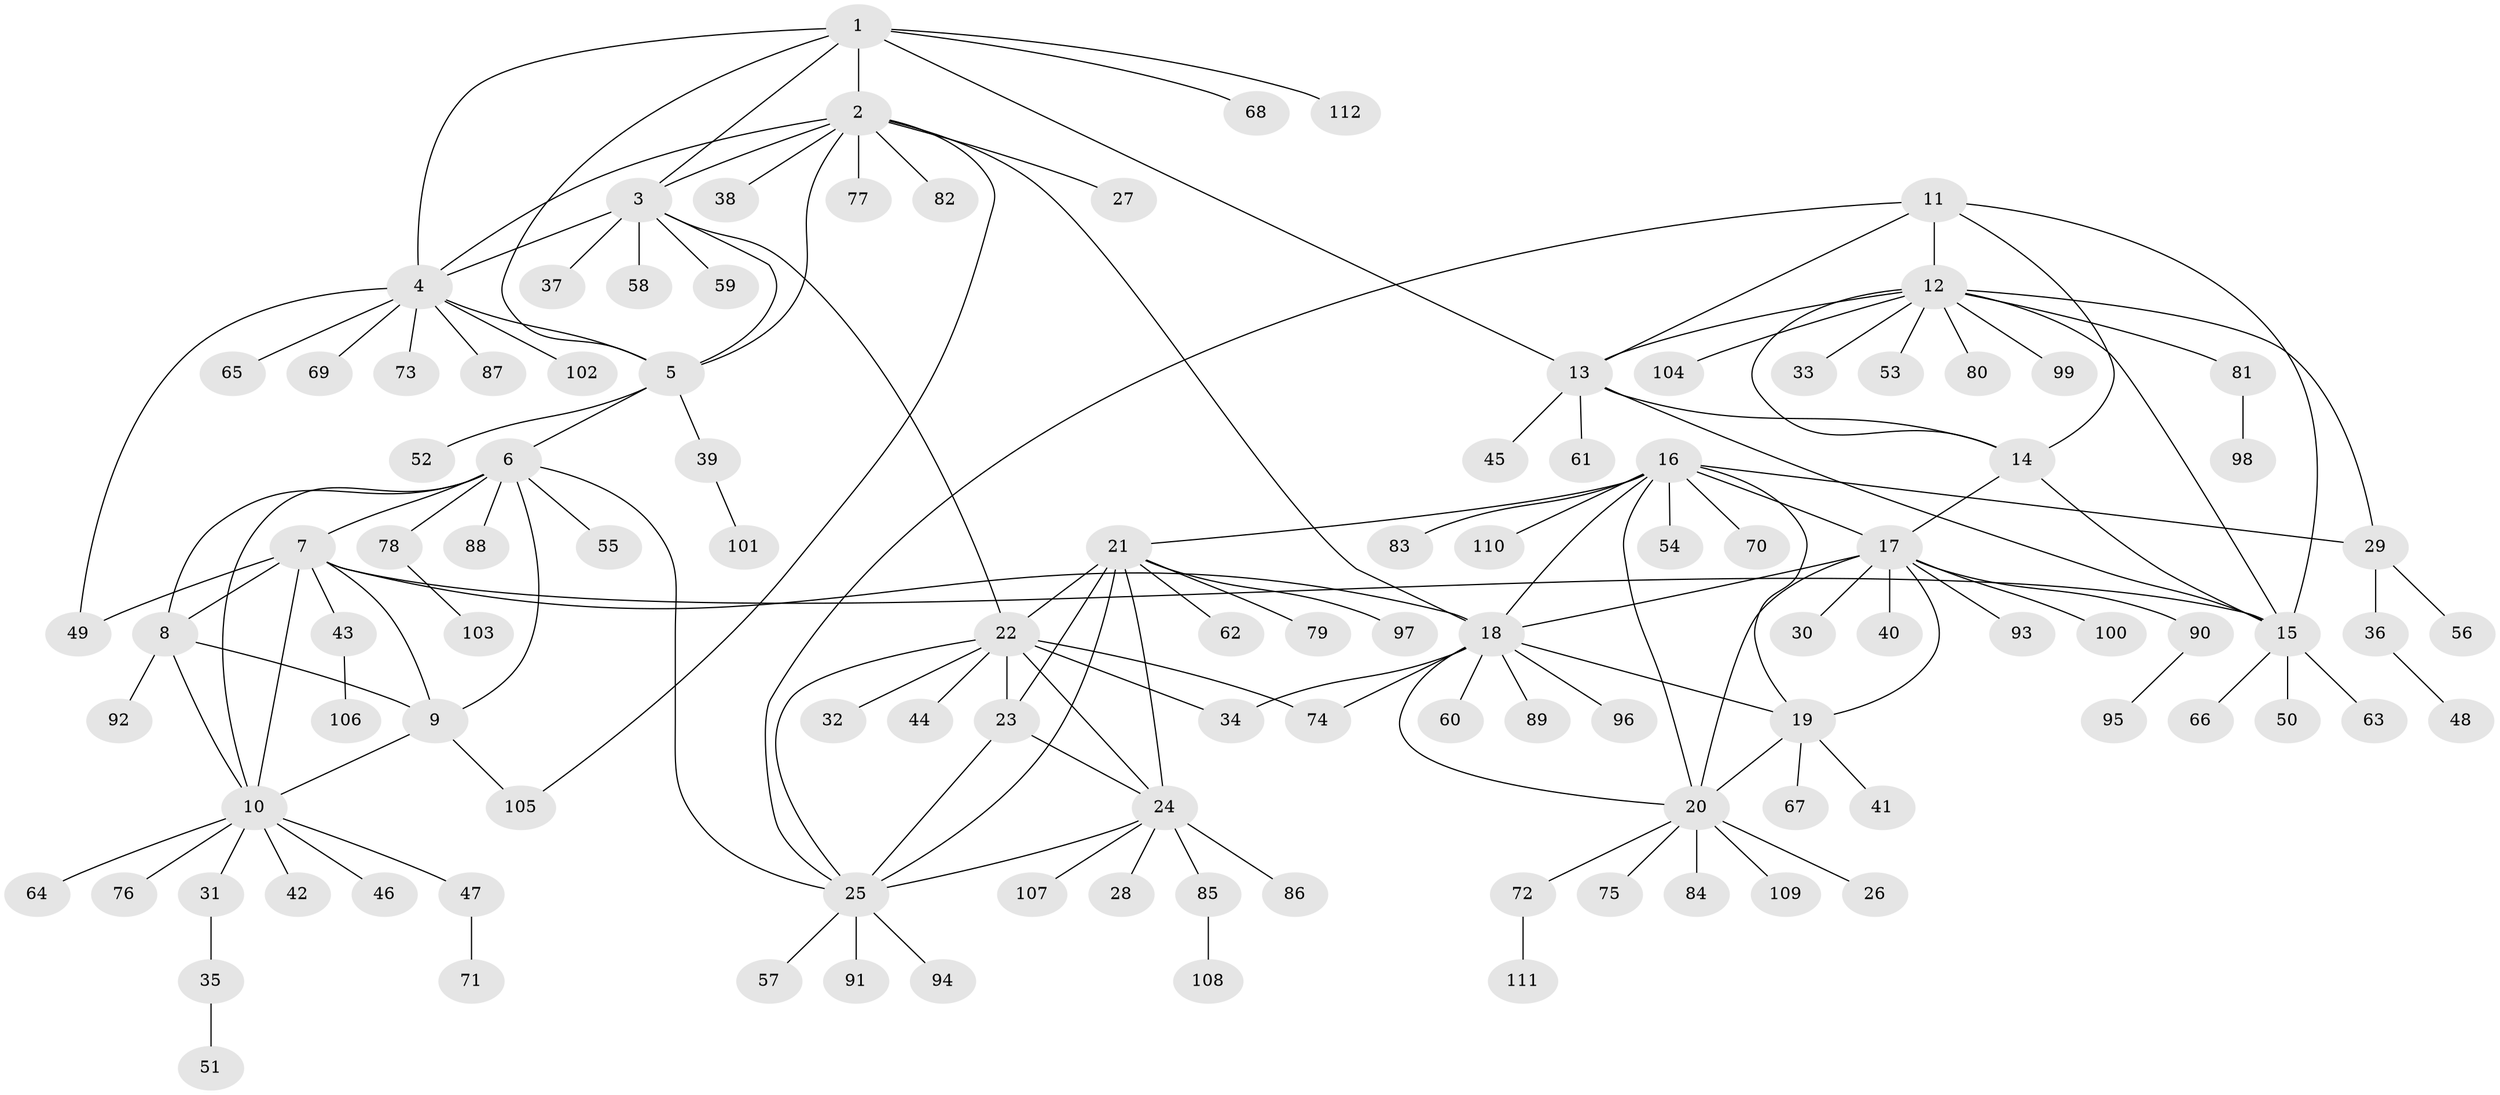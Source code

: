 // Generated by graph-tools (version 1.1) at 2025/15/03/09/25 04:15:43]
// undirected, 112 vertices, 152 edges
graph export_dot {
graph [start="1"]
  node [color=gray90,style=filled];
  1;
  2;
  3;
  4;
  5;
  6;
  7;
  8;
  9;
  10;
  11;
  12;
  13;
  14;
  15;
  16;
  17;
  18;
  19;
  20;
  21;
  22;
  23;
  24;
  25;
  26;
  27;
  28;
  29;
  30;
  31;
  32;
  33;
  34;
  35;
  36;
  37;
  38;
  39;
  40;
  41;
  42;
  43;
  44;
  45;
  46;
  47;
  48;
  49;
  50;
  51;
  52;
  53;
  54;
  55;
  56;
  57;
  58;
  59;
  60;
  61;
  62;
  63;
  64;
  65;
  66;
  67;
  68;
  69;
  70;
  71;
  72;
  73;
  74;
  75;
  76;
  77;
  78;
  79;
  80;
  81;
  82;
  83;
  84;
  85;
  86;
  87;
  88;
  89;
  90;
  91;
  92;
  93;
  94;
  95;
  96;
  97;
  98;
  99;
  100;
  101;
  102;
  103;
  104;
  105;
  106;
  107;
  108;
  109;
  110;
  111;
  112;
  1 -- 2;
  1 -- 3;
  1 -- 4;
  1 -- 5;
  1 -- 13;
  1 -- 68;
  1 -- 112;
  2 -- 3;
  2 -- 4;
  2 -- 5;
  2 -- 18;
  2 -- 27;
  2 -- 38;
  2 -- 77;
  2 -- 82;
  2 -- 105;
  3 -- 4;
  3 -- 5;
  3 -- 22;
  3 -- 37;
  3 -- 58;
  3 -- 59;
  4 -- 5;
  4 -- 49;
  4 -- 65;
  4 -- 69;
  4 -- 73;
  4 -- 87;
  4 -- 102;
  5 -- 6;
  5 -- 39;
  5 -- 52;
  6 -- 7;
  6 -- 8;
  6 -- 9;
  6 -- 10;
  6 -- 25;
  6 -- 55;
  6 -- 78;
  6 -- 88;
  7 -- 8;
  7 -- 9;
  7 -- 10;
  7 -- 15;
  7 -- 18;
  7 -- 43;
  7 -- 49;
  8 -- 9;
  8 -- 10;
  8 -- 92;
  9 -- 10;
  9 -- 105;
  10 -- 31;
  10 -- 42;
  10 -- 46;
  10 -- 47;
  10 -- 64;
  10 -- 76;
  11 -- 12;
  11 -- 13;
  11 -- 14;
  11 -- 15;
  11 -- 25;
  12 -- 13;
  12 -- 14;
  12 -- 15;
  12 -- 29;
  12 -- 33;
  12 -- 53;
  12 -- 80;
  12 -- 81;
  12 -- 99;
  12 -- 104;
  13 -- 14;
  13 -- 15;
  13 -- 45;
  13 -- 61;
  14 -- 15;
  14 -- 17;
  15 -- 50;
  15 -- 63;
  15 -- 66;
  16 -- 17;
  16 -- 18;
  16 -- 19;
  16 -- 20;
  16 -- 21;
  16 -- 29;
  16 -- 54;
  16 -- 70;
  16 -- 83;
  16 -- 110;
  17 -- 18;
  17 -- 19;
  17 -- 20;
  17 -- 30;
  17 -- 40;
  17 -- 90;
  17 -- 93;
  17 -- 100;
  18 -- 19;
  18 -- 20;
  18 -- 34;
  18 -- 60;
  18 -- 74;
  18 -- 89;
  18 -- 96;
  19 -- 20;
  19 -- 41;
  19 -- 67;
  20 -- 26;
  20 -- 72;
  20 -- 75;
  20 -- 84;
  20 -- 109;
  21 -- 22;
  21 -- 23;
  21 -- 24;
  21 -- 25;
  21 -- 62;
  21 -- 79;
  21 -- 97;
  22 -- 23;
  22 -- 24;
  22 -- 25;
  22 -- 32;
  22 -- 34;
  22 -- 44;
  22 -- 74;
  23 -- 24;
  23 -- 25;
  24 -- 25;
  24 -- 28;
  24 -- 85;
  24 -- 86;
  24 -- 107;
  25 -- 57;
  25 -- 91;
  25 -- 94;
  29 -- 36;
  29 -- 56;
  31 -- 35;
  35 -- 51;
  36 -- 48;
  39 -- 101;
  43 -- 106;
  47 -- 71;
  72 -- 111;
  78 -- 103;
  81 -- 98;
  85 -- 108;
  90 -- 95;
}
